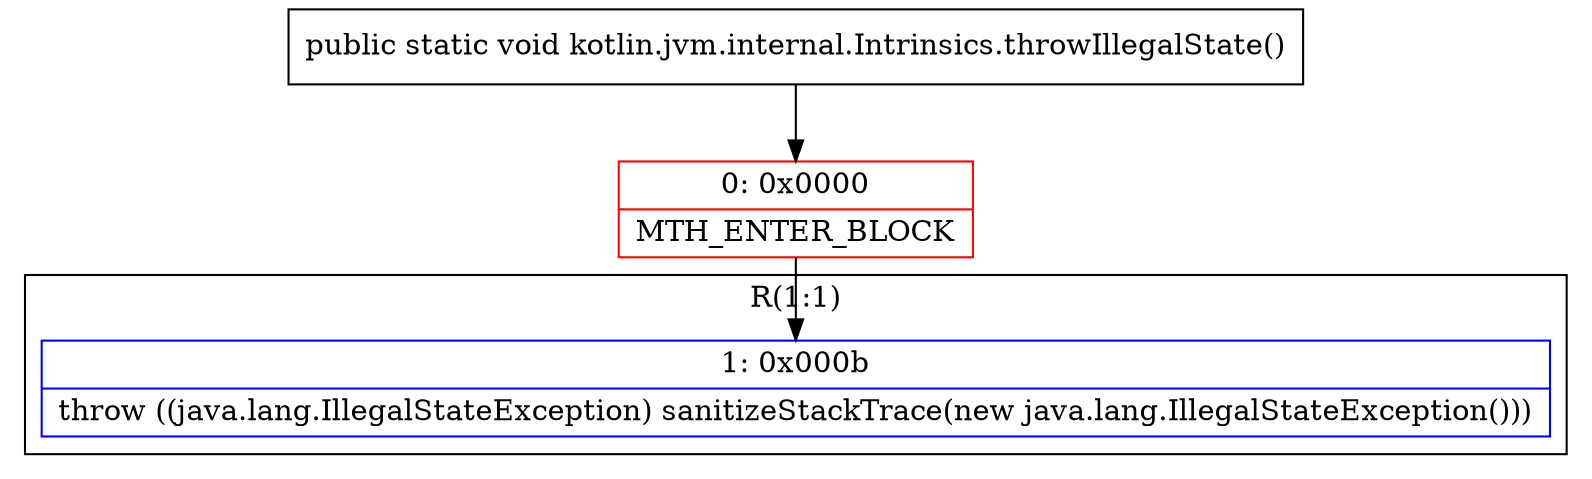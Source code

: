 digraph "CFG forkotlin.jvm.internal.Intrinsics.throwIllegalState()V" {
subgraph cluster_Region_678754259 {
label = "R(1:1)";
node [shape=record,color=blue];
Node_1 [shape=record,label="{1\:\ 0x000b|throw ((java.lang.IllegalStateException) sanitizeStackTrace(new java.lang.IllegalStateException()))\l}"];
}
Node_0 [shape=record,color=red,label="{0\:\ 0x0000|MTH_ENTER_BLOCK\l}"];
MethodNode[shape=record,label="{public static void kotlin.jvm.internal.Intrinsics.throwIllegalState() }"];
MethodNode -> Node_0;
Node_0 -> Node_1;
}

